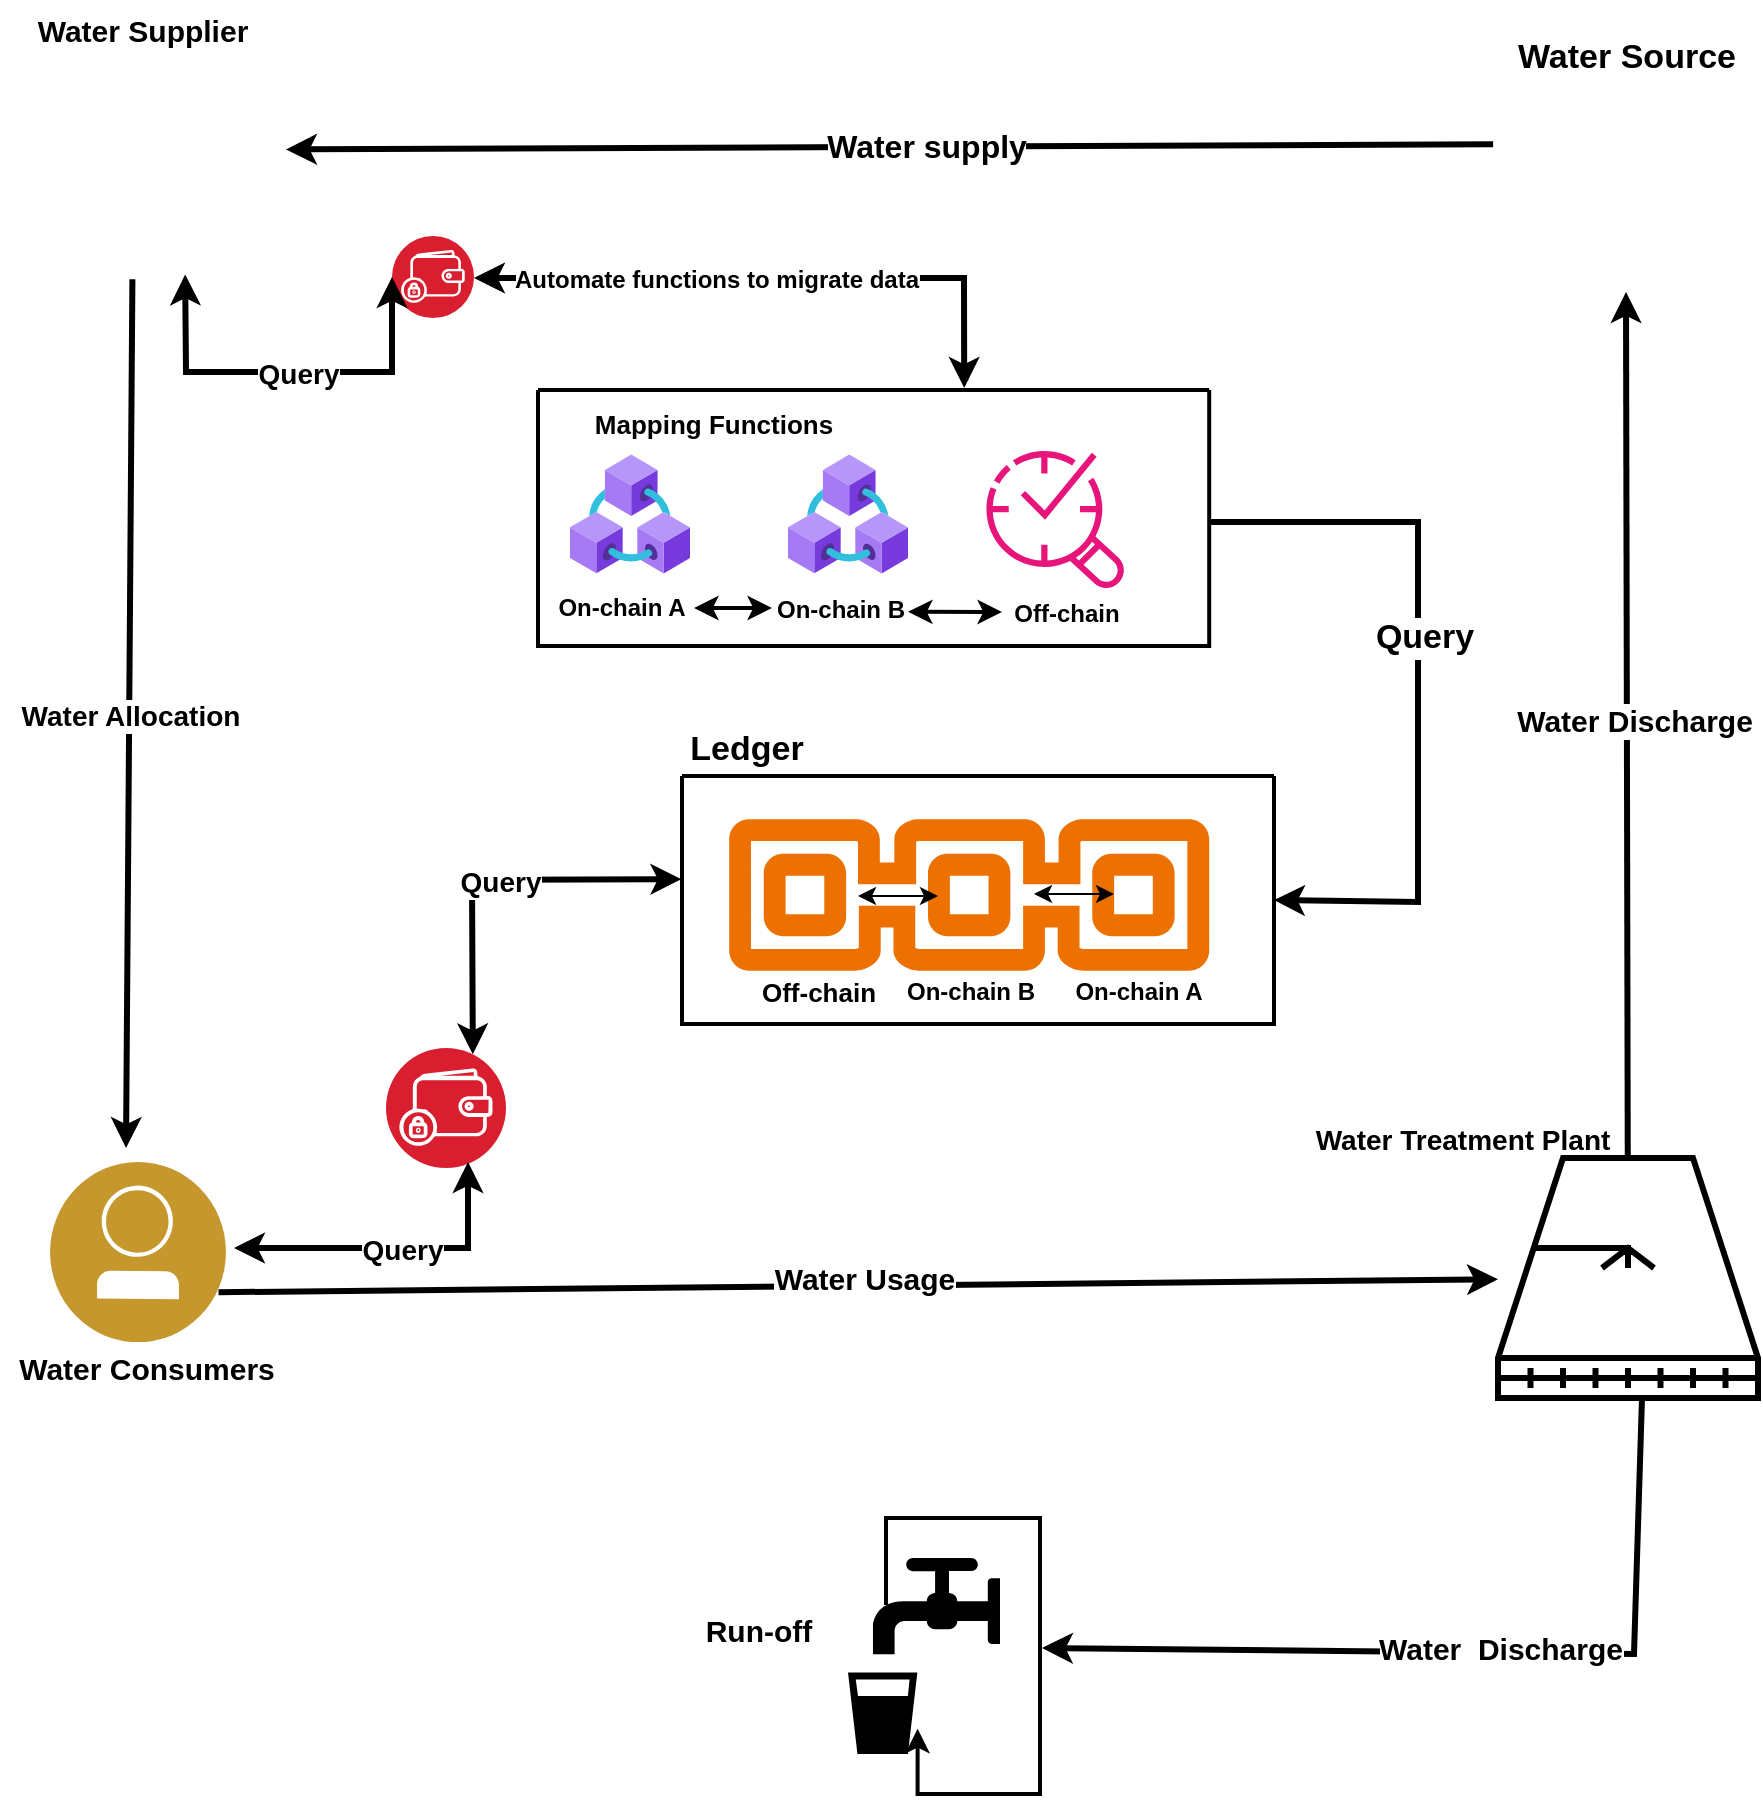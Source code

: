 <mxfile version="24.4.0" type="github">
  <diagram name="Page-1" id="VNV2FvUwXiXF7ONNRUPZ">
    <mxGraphModel dx="1050" dy="569" grid="0" gridSize="8" guides="1" tooltips="1" connect="1" arrows="1" fold="1" page="0" pageScale="1" pageWidth="850" pageHeight="1100" math="0" shadow="0">
      <root>
        <mxCell id="0" />
        <mxCell id="1" parent="0" />
        <mxCell id="tOJGqrdJuwHMHEilmhc9-3" value="" style="shape=image;html=1;verticalAlign=top;verticalLabelPosition=bottom;labelBackgroundColor=#ffffff;imageAspect=0;aspect=fixed;image=https://cdn3.iconfinder.com/data/icons/elements-icons/75/Icon_Element_Water_01-128.png" vertex="1" parent="1">
          <mxGeometry x="42" y="136" width="128" height="128" as="geometry" />
        </mxCell>
        <mxCell id="tOJGqrdJuwHMHEilmhc9-7" value="" style="image;aspect=fixed;perimeter=ellipsePerimeter;html=1;align=center;shadow=0;dashed=0;fontColor=#4277BB;labelBackgroundColor=default;fontSize=12;spacingTop=3;image=img/lib/ibm/blockchain/blockchain_developer.svg;" vertex="1" parent="1">
          <mxGeometry x="51" y="706" width="90" height="90" as="geometry" />
        </mxCell>
        <mxCell id="tOJGqrdJuwHMHEilmhc9-9" value="" style="shape=mxgraph.signs.food.drinking_water_2;html=1;pointerEvents=1;fillColor=#000000;strokeColor=none;verticalLabelPosition=bottom;verticalAlign=top;align=center;" vertex="1" parent="1">
          <mxGeometry x="451" y="904" width="76" height="98" as="geometry" />
        </mxCell>
        <mxCell id="tOJGqrdJuwHMHEilmhc9-10" value="" style="verticalLabelPosition=bottom;outlineConnect=0;align=center;dashed=0;html=1;verticalAlign=top;shape=mxgraph.pid.misc.cooling_tower_(wet-dry,_natural_draught);strokeWidth=3;" vertex="1" parent="1">
          <mxGeometry x="776" y="704" width="130" height="120" as="geometry" />
        </mxCell>
        <mxCell id="tOJGqrdJuwHMHEilmhc9-12" value="" style="image;aspect=fixed;perimeter=ellipsePerimeter;html=1;align=center;shadow=0;dashed=0;fontColor=#4277BB;labelBackgroundColor=default;fontSize=12;spacingTop=3;image=img/lib/ibm/blockchain/wallet.svg;" vertex="1" parent="1">
          <mxGeometry x="223" y="243" width="41" height="41" as="geometry" />
        </mxCell>
        <mxCell id="tOJGqrdJuwHMHEilmhc9-13" value="" style="shape=image;html=1;verticalAlign=top;verticalLabelPosition=bottom;labelBackgroundColor=#ffffff;imageAspect=0;aspect=fixed;image=https://cdn1.iconfinder.com/data/icons/unicons-line-vol-6/24/water-128.png;fontStyle=0;fontSize=10;align=center;fontFamily=Times New Roman;" vertex="1" parent="1">
          <mxGeometry x="776" y="143" width="128" height="128" as="geometry" />
        </mxCell>
        <mxCell id="tOJGqrdJuwHMHEilmhc9-14" style="edgeStyle=orthogonalEdgeStyle;rounded=0;orthogonalLoop=1;jettySize=auto;html=1;exitX=0.25;exitY=0.24;exitDx=0;exitDy=0;exitPerimeter=0;entryX=0.458;entryY=0.871;entryDx=0;entryDy=0;entryPerimeter=0;strokeWidth=2;" edge="1" parent="1" source="tOJGqrdJuwHMHEilmhc9-9" target="tOJGqrdJuwHMHEilmhc9-9">
          <mxGeometry relative="1" as="geometry" />
        </mxCell>
        <mxCell id="tOJGqrdJuwHMHEilmhc9-15" value="" style="image;aspect=fixed;perimeter=ellipsePerimeter;html=1;align=center;shadow=0;dashed=0;fontColor=#4277BB;labelBackgroundColor=default;fontSize=12;spacingTop=3;image=img/lib/ibm/blockchain/wallet.svg;" vertex="1" parent="1">
          <mxGeometry x="220" y="649" width="60" height="60" as="geometry" />
        </mxCell>
        <mxCell id="tOJGqrdJuwHMHEilmhc9-21" value="" style="swimlane;startSize=0;strokeWidth=2;" vertex="1" parent="1">
          <mxGeometry x="296" y="320" width="335.6" height="128" as="geometry" />
        </mxCell>
        <mxCell id="tOJGqrdJuwHMHEilmhc9-5" value="" style="image;aspect=fixed;html=1;points=[];align=center;fontSize=12;image=img/lib/azure2/blockchain/Azure_Blockchain_Service.svg;" vertex="1" parent="tOJGqrdJuwHMHEilmhc9-21">
          <mxGeometry x="16" y="32" width="60" height="60" as="geometry" />
        </mxCell>
        <mxCell id="tOJGqrdJuwHMHEilmhc9-4" value="" style="image;aspect=fixed;html=1;points=[];align=center;fontSize=12;image=img/lib/azure2/blockchain/Azure_Blockchain_Service.svg;" vertex="1" parent="tOJGqrdJuwHMHEilmhc9-21">
          <mxGeometry x="125" y="32" width="60" height="60" as="geometry" />
        </mxCell>
        <mxCell id="tOJGqrdJuwHMHEilmhc9-11" value="" style="sketch=0;outlineConnect=0;fontColor=#232F3E;gradientColor=none;fillColor=#E7157B;strokeColor=none;dashed=0;verticalLabelPosition=bottom;verticalAlign=top;align=center;html=1;fontSize=12;fontStyle=0;aspect=fixed;pointerEvents=1;shape=mxgraph.aws4.systems_manager_opscenter;" vertex="1" parent="tOJGqrdJuwHMHEilmhc9-21">
          <mxGeometry x="224" y="29" width="70" height="70" as="geometry" />
        </mxCell>
        <mxCell id="tOJGqrdJuwHMHEilmhc9-22" value="&lt;b&gt;&lt;font style=&quot;font-size: 13px;&quot;&gt;Mapping Functions&lt;/font&gt;&lt;/b&gt;" style="text;html=1;align=center;verticalAlign=middle;whiteSpace=wrap;rounded=0;" vertex="1" parent="tOJGqrdJuwHMHEilmhc9-21">
          <mxGeometry x="24" y="2" width="128" height="30" as="geometry" />
        </mxCell>
        <mxCell id="tOJGqrdJuwHMHEilmhc9-23" value="&lt;b&gt;On-chain A&lt;/b&gt;" style="text;html=1;align=center;verticalAlign=middle;whiteSpace=wrap;rounded=0;" vertex="1" parent="tOJGqrdJuwHMHEilmhc9-21">
          <mxGeometry x="6" y="94" width="72" height="30" as="geometry" />
        </mxCell>
        <mxCell id="tOJGqrdJuwHMHEilmhc9-25" value="&lt;b&gt;Off-chain&lt;/b&gt;" style="text;html=1;align=center;verticalAlign=middle;resizable=0;points=[];autosize=1;strokeColor=none;fillColor=none;" vertex="1" parent="tOJGqrdJuwHMHEilmhc9-21">
          <mxGeometry x="228" y="96" width="72" height="32" as="geometry" />
        </mxCell>
        <mxCell id="tOJGqrdJuwHMHEilmhc9-70" value="" style="endArrow=classic;startArrow=classic;html=1;rounded=0;strokeWidth=2;" edge="1" parent="tOJGqrdJuwHMHEilmhc9-21">
          <mxGeometry width="50" height="50" relative="1" as="geometry">
            <mxPoint x="78" y="109" as="sourcePoint" />
            <mxPoint x="117" y="109" as="targetPoint" />
          </mxGeometry>
        </mxCell>
        <mxCell id="tOJGqrdJuwHMHEilmhc9-74" value="" style="endArrow=classic;startArrow=classic;html=1;rounded=0;strokeWidth=2;" edge="1" parent="tOJGqrdJuwHMHEilmhc9-21">
          <mxGeometry width="50" height="50" relative="1" as="geometry">
            <mxPoint x="185" y="110.92" as="sourcePoint" />
            <mxPoint x="232" y="111" as="targetPoint" />
          </mxGeometry>
        </mxCell>
        <mxCell id="tOJGqrdJuwHMHEilmhc9-24" value="&lt;b&gt;On-chain B&lt;/b&gt;" style="text;html=1;align=center;verticalAlign=middle;resizable=0;points=[];autosize=1;strokeColor=none;fillColor=none;" vertex="1" parent="tOJGqrdJuwHMHEilmhc9-21">
          <mxGeometry x="107" y="94" width="88" height="32" as="geometry" />
        </mxCell>
        <mxCell id="tOJGqrdJuwHMHEilmhc9-26" value="" style="endArrow=classic;html=1;rounded=0;strokeWidth=3;exitX=-0.019;exitY=0.423;exitDx=0;exitDy=0;exitPerimeter=0;" edge="1" parent="1" source="tOJGqrdJuwHMHEilmhc9-13" target="tOJGqrdJuwHMHEilmhc9-3">
          <mxGeometry width="50" height="50" relative="1" as="geometry">
            <mxPoint x="168" y="192" as="sourcePoint" />
            <mxPoint x="672" y="192" as="targetPoint" />
          </mxGeometry>
        </mxCell>
        <mxCell id="tOJGqrdJuwHMHEilmhc9-57" value="&lt;b&gt;&lt;font style=&quot;font-size: 16px;&quot;&gt;Water supply&lt;/font&gt;&lt;/b&gt;" style="edgeLabel;html=1;align=center;verticalAlign=middle;resizable=0;points=[];" vertex="1" connectable="0" parent="tOJGqrdJuwHMHEilmhc9-26">
          <mxGeometry x="-0.06" y="-1" relative="1" as="geometry">
            <mxPoint as="offset" />
          </mxGeometry>
        </mxCell>
        <mxCell id="tOJGqrdJuwHMHEilmhc9-28" value="" style="endArrow=classic;html=1;rounded=0;exitX=0.4;exitY=1.005;exitDx=0;exitDy=0;exitPerimeter=0;strokeWidth=3;" edge="1" parent="1" source="tOJGqrdJuwHMHEilmhc9-3">
          <mxGeometry width="50" height="50" relative="1" as="geometry">
            <mxPoint x="100" y="378" as="sourcePoint" />
            <mxPoint x="90" y="699" as="targetPoint" />
          </mxGeometry>
        </mxCell>
        <mxCell id="tOJGqrdJuwHMHEilmhc9-61" value="&lt;b&gt;&lt;font style=&quot;font-size: 14px;&quot;&gt;Water Allocation&lt;/font&gt;&lt;/b&gt;" style="edgeLabel;html=1;align=center;verticalAlign=middle;resizable=0;points=[];" vertex="1" connectable="0" parent="tOJGqrdJuwHMHEilmhc9-28">
          <mxGeometry x="0.005" relative="1" as="geometry">
            <mxPoint as="offset" />
          </mxGeometry>
        </mxCell>
        <mxCell id="tOJGqrdJuwHMHEilmhc9-29" value="" style="swimlane;startSize=0;strokeWidth=2;" vertex="1" parent="1">
          <mxGeometry x="368" y="513" width="296" height="124" as="geometry" />
        </mxCell>
        <mxCell id="tOJGqrdJuwHMHEilmhc9-2" value="" style="sketch=0;outlineConnect=0;fontColor=#232F3E;gradientColor=none;fillColor=#ED7100;strokeColor=none;dashed=0;verticalLabelPosition=bottom;verticalAlign=top;align=center;html=1;fontSize=12;fontStyle=0;aspect=fixed;shape=mxgraph.aws4.blockchain_resource;" vertex="1" parent="tOJGqrdJuwHMHEilmhc9-29">
          <mxGeometry x="23.6" y="21.04" width="240" height="76.93" as="geometry" />
        </mxCell>
        <mxCell id="tOJGqrdJuwHMHEilmhc9-39" value="&lt;b&gt;On-chain B&lt;/b&gt;" style="text;html=1;align=center;verticalAlign=middle;resizable=0;points=[];autosize=1;strokeColor=none;fillColor=none;" vertex="1" parent="tOJGqrdJuwHMHEilmhc9-29">
          <mxGeometry x="100" y="92" width="88" height="32" as="geometry" />
        </mxCell>
        <mxCell id="tOJGqrdJuwHMHEilmhc9-41" value="" style="endArrow=classic;startArrow=classic;html=1;rounded=0;entryX=0.435;entryY=0.507;entryDx=0;entryDy=0;entryPerimeter=0;" edge="1" parent="tOJGqrdJuwHMHEilmhc9-29" target="tOJGqrdJuwHMHEilmhc9-2">
          <mxGeometry width="50" height="50" relative="1" as="geometry">
            <mxPoint x="88" y="60" as="sourcePoint" />
            <mxPoint x="128" y="55" as="targetPoint" />
            <Array as="points">
              <mxPoint x="96" y="60" />
            </Array>
          </mxGeometry>
        </mxCell>
        <mxCell id="tOJGqrdJuwHMHEilmhc9-42" value="" style="endArrow=classic;startArrow=classic;html=1;rounded=0;entryX=0.435;entryY=0.507;entryDx=0;entryDy=0;entryPerimeter=0;" edge="1" parent="tOJGqrdJuwHMHEilmhc9-29">
          <mxGeometry width="50" height="50" relative="1" as="geometry">
            <mxPoint x="176" y="59" as="sourcePoint" />
            <mxPoint x="216" y="59" as="targetPoint" />
            <Array as="points">
              <mxPoint x="184" y="59" />
            </Array>
          </mxGeometry>
        </mxCell>
        <mxCell id="tOJGqrdJuwHMHEilmhc9-36" value="&lt;b&gt;&lt;font style=&quot;font-size: 17px;&quot;&gt;Ledger&lt;/font&gt;&lt;/b&gt;" style="text;html=1;align=center;verticalAlign=middle;resizable=0;points=[];autosize=1;strokeColor=none;fillColor=none;" vertex="1" parent="1">
          <mxGeometry x="360" y="480" width="80" height="40" as="geometry" />
        </mxCell>
        <mxCell id="tOJGqrdJuwHMHEilmhc9-37" value="" style="endArrow=classic;html=1;rounded=0;entryX=1;entryY=0.5;entryDx=0;entryDy=0;strokeWidth=3;" edge="1" parent="1" target="tOJGqrdJuwHMHEilmhc9-29">
          <mxGeometry width="50" height="50" relative="1" as="geometry">
            <mxPoint x="631.6" y="386" as="sourcePoint" />
            <mxPoint x="768" y="384" as="targetPoint" />
            <Array as="points">
              <mxPoint x="736" y="386" />
              <mxPoint x="736" y="480" />
              <mxPoint x="736" y="576" />
            </Array>
          </mxGeometry>
        </mxCell>
        <mxCell id="tOJGqrdJuwHMHEilmhc9-56" value="&lt;b&gt;&lt;font style=&quot;font-size: 17px;&quot;&gt;Query&lt;/font&gt;&lt;/b&gt;" style="edgeLabel;html=1;align=center;verticalAlign=middle;resizable=0;points=[];" vertex="1" connectable="0" parent="tOJGqrdJuwHMHEilmhc9-37">
          <mxGeometry x="-0.115" y="3" relative="1" as="geometry">
            <mxPoint as="offset" />
          </mxGeometry>
        </mxCell>
        <mxCell id="tOJGqrdJuwHMHEilmhc9-38" value="&lt;b&gt;&lt;font style=&quot;font-size: 13px;&quot;&gt;Off-chain&lt;/font&gt;&lt;/b&gt;" style="text;html=1;align=center;verticalAlign=middle;resizable=0;points=[];autosize=1;strokeColor=none;fillColor=none;" vertex="1" parent="1">
          <mxGeometry x="396" y="601" width="80" height="40" as="geometry" />
        </mxCell>
        <mxCell id="tOJGqrdJuwHMHEilmhc9-40" value="&lt;b&gt;On-chain A&lt;/b&gt;" style="text;html=1;align=center;verticalAlign=middle;resizable=0;points=[];autosize=1;strokeColor=none;fillColor=none;" vertex="1" parent="1">
          <mxGeometry x="552" y="605" width="88" height="32" as="geometry" />
        </mxCell>
        <mxCell id="tOJGqrdJuwHMHEilmhc9-43" value="" style="endArrow=classic;html=1;rounded=0;exitX=1;exitY=0.75;exitDx=0;exitDy=0;strokeWidth=3;" edge="1" parent="1" source="tOJGqrdJuwHMHEilmhc9-7" target="tOJGqrdJuwHMHEilmhc9-10">
          <mxGeometry width="50" height="50" relative="1" as="geometry">
            <mxPoint x="242" y="767" as="sourcePoint" />
            <mxPoint x="740" y="799" as="targetPoint" />
          </mxGeometry>
        </mxCell>
        <mxCell id="tOJGqrdJuwHMHEilmhc9-59" value="&lt;b&gt;&lt;font style=&quot;font-size: 15px;&quot;&gt;Water Usage&lt;/font&gt;&lt;/b&gt;" style="edgeLabel;html=1;align=center;verticalAlign=middle;resizable=0;points=[];" vertex="1" connectable="0" parent="tOJGqrdJuwHMHEilmhc9-43">
          <mxGeometry x="0.008" y="4" relative="1" as="geometry">
            <mxPoint as="offset" />
          </mxGeometry>
        </mxCell>
        <mxCell id="tOJGqrdJuwHMHEilmhc9-44" value="" style="endArrow=classic;html=1;rounded=0;strokeWidth=3;entryX=0.5;entryY=1;entryDx=0;entryDy=0;" edge="1" parent="1" source="tOJGqrdJuwHMHEilmhc9-10" target="tOJGqrdJuwHMHEilmhc9-13">
          <mxGeometry width="50" height="50" relative="1" as="geometry">
            <mxPoint x="855" y="245" as="sourcePoint" />
            <mxPoint x="679" y="309" as="targetPoint" />
          </mxGeometry>
        </mxCell>
        <mxCell id="tOJGqrdJuwHMHEilmhc9-69" value="&lt;b&gt;&lt;font style=&quot;font-size: 15px;&quot;&gt;Water Discharge&lt;/font&gt;&lt;/b&gt;" style="edgeLabel;html=1;align=center;verticalAlign=middle;resizable=0;points=[];" vertex="1" connectable="0" parent="tOJGqrdJuwHMHEilmhc9-44">
          <mxGeometry x="0.015" y="-3" relative="1" as="geometry">
            <mxPoint as="offset" />
          </mxGeometry>
        </mxCell>
        <mxCell id="tOJGqrdJuwHMHEilmhc9-45" value="" style="endArrow=classic;html=1;rounded=0;exitX=0.4;exitY=1.005;exitDx=0;exitDy=0;exitPerimeter=0;strokeWidth=3;" edge="1" parent="1">
          <mxGeometry width="50" height="50" relative="1" as="geometry">
            <mxPoint x="848" y="824" as="sourcePoint" />
            <mxPoint x="548" y="949" as="targetPoint" />
            <Array as="points">
              <mxPoint x="844" y="952" />
            </Array>
          </mxGeometry>
        </mxCell>
        <mxCell id="tOJGqrdJuwHMHEilmhc9-58" value="&lt;b&gt;&lt;font style=&quot;font-size: 15px;&quot;&gt;Water&amp;nbsp; Discharge&lt;/font&gt;&lt;/b&gt;" style="edgeLabel;html=1;align=center;verticalAlign=middle;resizable=0;points=[];" vertex="1" connectable="0" parent="tOJGqrdJuwHMHEilmhc9-45">
          <mxGeometry x="-0.079" y="-3" relative="1" as="geometry">
            <mxPoint as="offset" />
          </mxGeometry>
        </mxCell>
        <mxCell id="tOJGqrdJuwHMHEilmhc9-46" value="" style="endArrow=classic;startArrow=classic;html=1;rounded=0;entryX=0.606;entryY=0.986;entryDx=0;entryDy=0;entryPerimeter=0;exitX=0;exitY=0.5;exitDx=0;exitDy=0;strokeWidth=3;" edge="1" parent="1" source="tOJGqrdJuwHMHEilmhc9-12" target="tOJGqrdJuwHMHEilmhc9-3">
          <mxGeometry width="50" height="50" relative="1" as="geometry">
            <mxPoint x="117" y="314" as="sourcePoint" />
            <mxPoint x="167" y="264" as="targetPoint" />
            <Array as="points">
              <mxPoint x="223" y="311" />
              <mxPoint x="120" y="311" />
            </Array>
          </mxGeometry>
        </mxCell>
        <mxCell id="tOJGqrdJuwHMHEilmhc9-47" value="&lt;b&gt;&lt;font style=&quot;font-size: 14px;&quot;&gt;Query&lt;/font&gt;&lt;/b&gt;" style="edgeLabel;html=1;align=center;verticalAlign=middle;resizable=0;points=[];" vertex="1" connectable="0" parent="tOJGqrdJuwHMHEilmhc9-46">
          <mxGeometry x="-0.05" y="1" relative="1" as="geometry">
            <mxPoint as="offset" />
          </mxGeometry>
        </mxCell>
        <mxCell id="tOJGqrdJuwHMHEilmhc9-49" value="" style="endArrow=classic;startArrow=classic;html=1;rounded=0;entryX=0.635;entryY=-0.008;entryDx=0;entryDy=0;entryPerimeter=0;strokeWidth=3;" edge="1" parent="1" target="tOJGqrdJuwHMHEilmhc9-21">
          <mxGeometry width="50" height="50" relative="1" as="geometry">
            <mxPoint x="264" y="264" as="sourcePoint" />
            <mxPoint x="314" y="214" as="targetPoint" />
            <Array as="points">
              <mxPoint x="509" y="264" />
            </Array>
          </mxGeometry>
        </mxCell>
        <mxCell id="tOJGqrdJuwHMHEilmhc9-50" value="&lt;b&gt;&lt;font style=&quot;font-size: 12px;&quot;&gt;Automate functions to migrate data&lt;/font&gt;&lt;/b&gt;" style="edgeLabel;html=1;align=center;verticalAlign=middle;resizable=0;points=[];" vertex="1" connectable="0" parent="tOJGqrdJuwHMHEilmhc9-49">
          <mxGeometry x="-0.195" y="-1" relative="1" as="geometry">
            <mxPoint as="offset" />
          </mxGeometry>
        </mxCell>
        <mxCell id="tOJGqrdJuwHMHEilmhc9-51" value="" style="endArrow=classic;startArrow=classic;html=1;rounded=0;exitX=0;exitY=0.5;exitDx=0;exitDy=0;strokeWidth=3;" edge="1" parent="1">
          <mxGeometry width="50" height="50" relative="1" as="geometry">
            <mxPoint x="261" y="706" as="sourcePoint" />
            <mxPoint x="144" y="749" as="targetPoint" />
            <Array as="points">
              <mxPoint x="261" y="749" />
            </Array>
          </mxGeometry>
        </mxCell>
        <mxCell id="tOJGqrdJuwHMHEilmhc9-52" value="&lt;b&gt;&lt;font style=&quot;font-size: 14px;&quot;&gt;Query&lt;/font&gt;&lt;/b&gt;" style="edgeLabel;html=1;align=center;verticalAlign=middle;resizable=0;points=[];" vertex="1" connectable="0" parent="tOJGqrdJuwHMHEilmhc9-51">
          <mxGeometry x="-0.05" y="1" relative="1" as="geometry">
            <mxPoint as="offset" />
          </mxGeometry>
        </mxCell>
        <mxCell id="tOJGqrdJuwHMHEilmhc9-53" value="" style="endArrow=classic;startArrow=classic;html=1;rounded=0;entryX=0.75;entryY=0;entryDx=0;entryDy=0;exitX=-0.001;exitY=0.416;exitDx=0;exitDy=0;strokeWidth=3;exitPerimeter=0;" edge="1" parent="1" source="tOJGqrdJuwHMHEilmhc9-29" target="tOJGqrdJuwHMHEilmhc9-15">
          <mxGeometry width="50" height="50" relative="1" as="geometry">
            <mxPoint x="232" y="565" as="sourcePoint" />
            <mxPoint x="129" y="563" as="targetPoint" />
            <Array as="points">
              <mxPoint x="263" y="565" />
            </Array>
          </mxGeometry>
        </mxCell>
        <mxCell id="tOJGqrdJuwHMHEilmhc9-54" value="&lt;b&gt;&lt;font style=&quot;font-size: 14px;&quot;&gt;Query&lt;/font&gt;&lt;/b&gt;" style="edgeLabel;html=1;align=center;verticalAlign=middle;resizable=0;points=[];" vertex="1" connectable="0" parent="tOJGqrdJuwHMHEilmhc9-53">
          <mxGeometry x="-0.05" y="1" relative="1" as="geometry">
            <mxPoint as="offset" />
          </mxGeometry>
        </mxCell>
        <mxCell id="tOJGqrdJuwHMHEilmhc9-62" value="&lt;b&gt;&lt;font style=&quot;font-size: 15px;&quot;&gt;Run-off&lt;/font&gt;&lt;/b&gt;" style="text;html=1;align=center;verticalAlign=middle;resizable=0;points=[];autosize=1;strokeColor=none;fillColor=none;" vertex="1" parent="1">
          <mxGeometry x="370" y="925" width="71" height="30" as="geometry" />
        </mxCell>
        <mxCell id="tOJGqrdJuwHMHEilmhc9-63" value="&lt;b&gt;&lt;font style=&quot;font-size: 15px;&quot;&gt;Water Consumers&lt;/font&gt;&lt;/b&gt;" style="text;html=1;align=center;verticalAlign=middle;resizable=0;points=[];autosize=1;strokeColor=none;fillColor=none;" vertex="1" parent="1">
          <mxGeometry x="27" y="794" width="146" height="30" as="geometry" />
        </mxCell>
        <mxCell id="tOJGqrdJuwHMHEilmhc9-66" value="&lt;b&gt;&lt;font style=&quot;font-size: 15px;&quot;&gt;Water Supplier&lt;/font&gt;&lt;/b&gt;" style="text;html=1;align=center;verticalAlign=middle;resizable=0;points=[];autosize=1;strokeColor=none;fillColor=none;" vertex="1" parent="1">
          <mxGeometry x="36" y="125" width="123" height="30" as="geometry" />
        </mxCell>
        <mxCell id="tOJGqrdJuwHMHEilmhc9-67" value="&lt;b&gt;&lt;font style=&quot;font-size: 17px;&quot;&gt;Water Source&lt;/font&gt;&lt;/b&gt;" style="text;html=1;align=center;verticalAlign=middle;resizable=0;points=[];autosize=1;strokeColor=none;fillColor=none;" vertex="1" parent="1">
          <mxGeometry x="776" y="138" width="127" height="32" as="geometry" />
        </mxCell>
        <mxCell id="tOJGqrdJuwHMHEilmhc9-68" value="&lt;b&gt;&lt;font style=&quot;font-size: 14px;&quot;&gt;Water Treatment Plant&lt;/font&gt;&lt;/b&gt;" style="text;html=1;align=center;verticalAlign=middle;resizable=0;points=[];autosize=1;strokeColor=none;fillColor=none;" vertex="1" parent="1">
          <mxGeometry x="675" y="680" width="165" height="29" as="geometry" />
        </mxCell>
      </root>
    </mxGraphModel>
  </diagram>
</mxfile>
